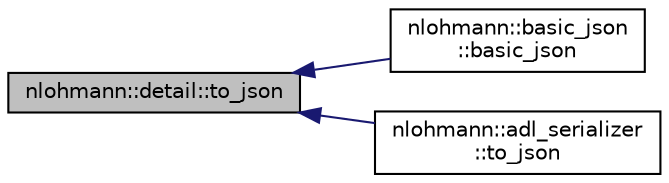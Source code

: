 digraph "nlohmann::detail::to_json"
{
 // INTERACTIVE_SVG=YES
  edge [fontname="Helvetica",fontsize="10",labelfontname="Helvetica",labelfontsize="10"];
  node [fontname="Helvetica",fontsize="10",shape=record];
  rankdir="LR";
  Node125 [label="nlohmann::detail::to_json",height=0.2,width=0.4,color="black", fillcolor="grey75", style="filled", fontcolor="black"];
  Node125 -> Node126 [dir="back",color="midnightblue",fontsize="10",style="solid",fontname="Helvetica"];
  Node126 [label="nlohmann::basic_json\l::basic_json",height=0.2,width=0.4,color="black", fillcolor="white", style="filled",URL="$classnlohmann_1_1basic__json.html#a5a6558bfd1be139a638f91f0e09fc737",tooltip="create a JSON value "];
  Node125 -> Node127 [dir="back",color="midnightblue",fontsize="10",style="solid",fontname="Helvetica"];
  Node127 [label="nlohmann::adl_serializer\l::to_json",height=0.2,width=0.4,color="black", fillcolor="white", style="filled",URL="$structnlohmann_1_1adl__serializer.html#adf8cd96afe6ab243b67392dfe35ace89",tooltip="convert any value type to a JSON value "];
}
